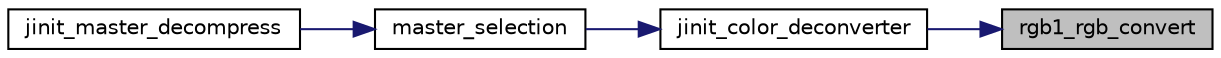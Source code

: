 digraph "rgb1_rgb_convert"
{
 // LATEX_PDF_SIZE
  bgcolor="transparent";
  edge [fontname="Helvetica",fontsize="10",labelfontname="Helvetica",labelfontsize="10"];
  node [fontname="Helvetica",fontsize="10",shape=record];
  rankdir="RL";
  Node49 [label="rgb1_rgb_convert",height=0.2,width=0.4,color="black", fillcolor="grey75", style="filled", fontcolor="black",tooltip=" "];
  Node49 -> Node50 [dir="back",color="midnightblue",fontsize="10",style="solid"];
  Node50 [label="jinit_color_deconverter",height=0.2,width=0.4,color="black",URL="$jdcolor_8c.html#a6435424eeae845636860c7ff3667b770",tooltip=" "];
  Node50 -> Node51 [dir="back",color="midnightblue",fontsize="10",style="solid"];
  Node51 [label="master_selection",height=0.2,width=0.4,color="black",URL="$jdmaster_8c.html#a440a4f3af47f35f6dd2a353329bc3baf",tooltip=" "];
  Node51 -> Node52 [dir="back",color="midnightblue",fontsize="10",style="solid"];
  Node52 [label="jinit_master_decompress",height=0.2,width=0.4,color="black",URL="$jdmaster_8c.html#a103160e5ec5fd80c654e74f633b14818",tooltip=" "];
}
